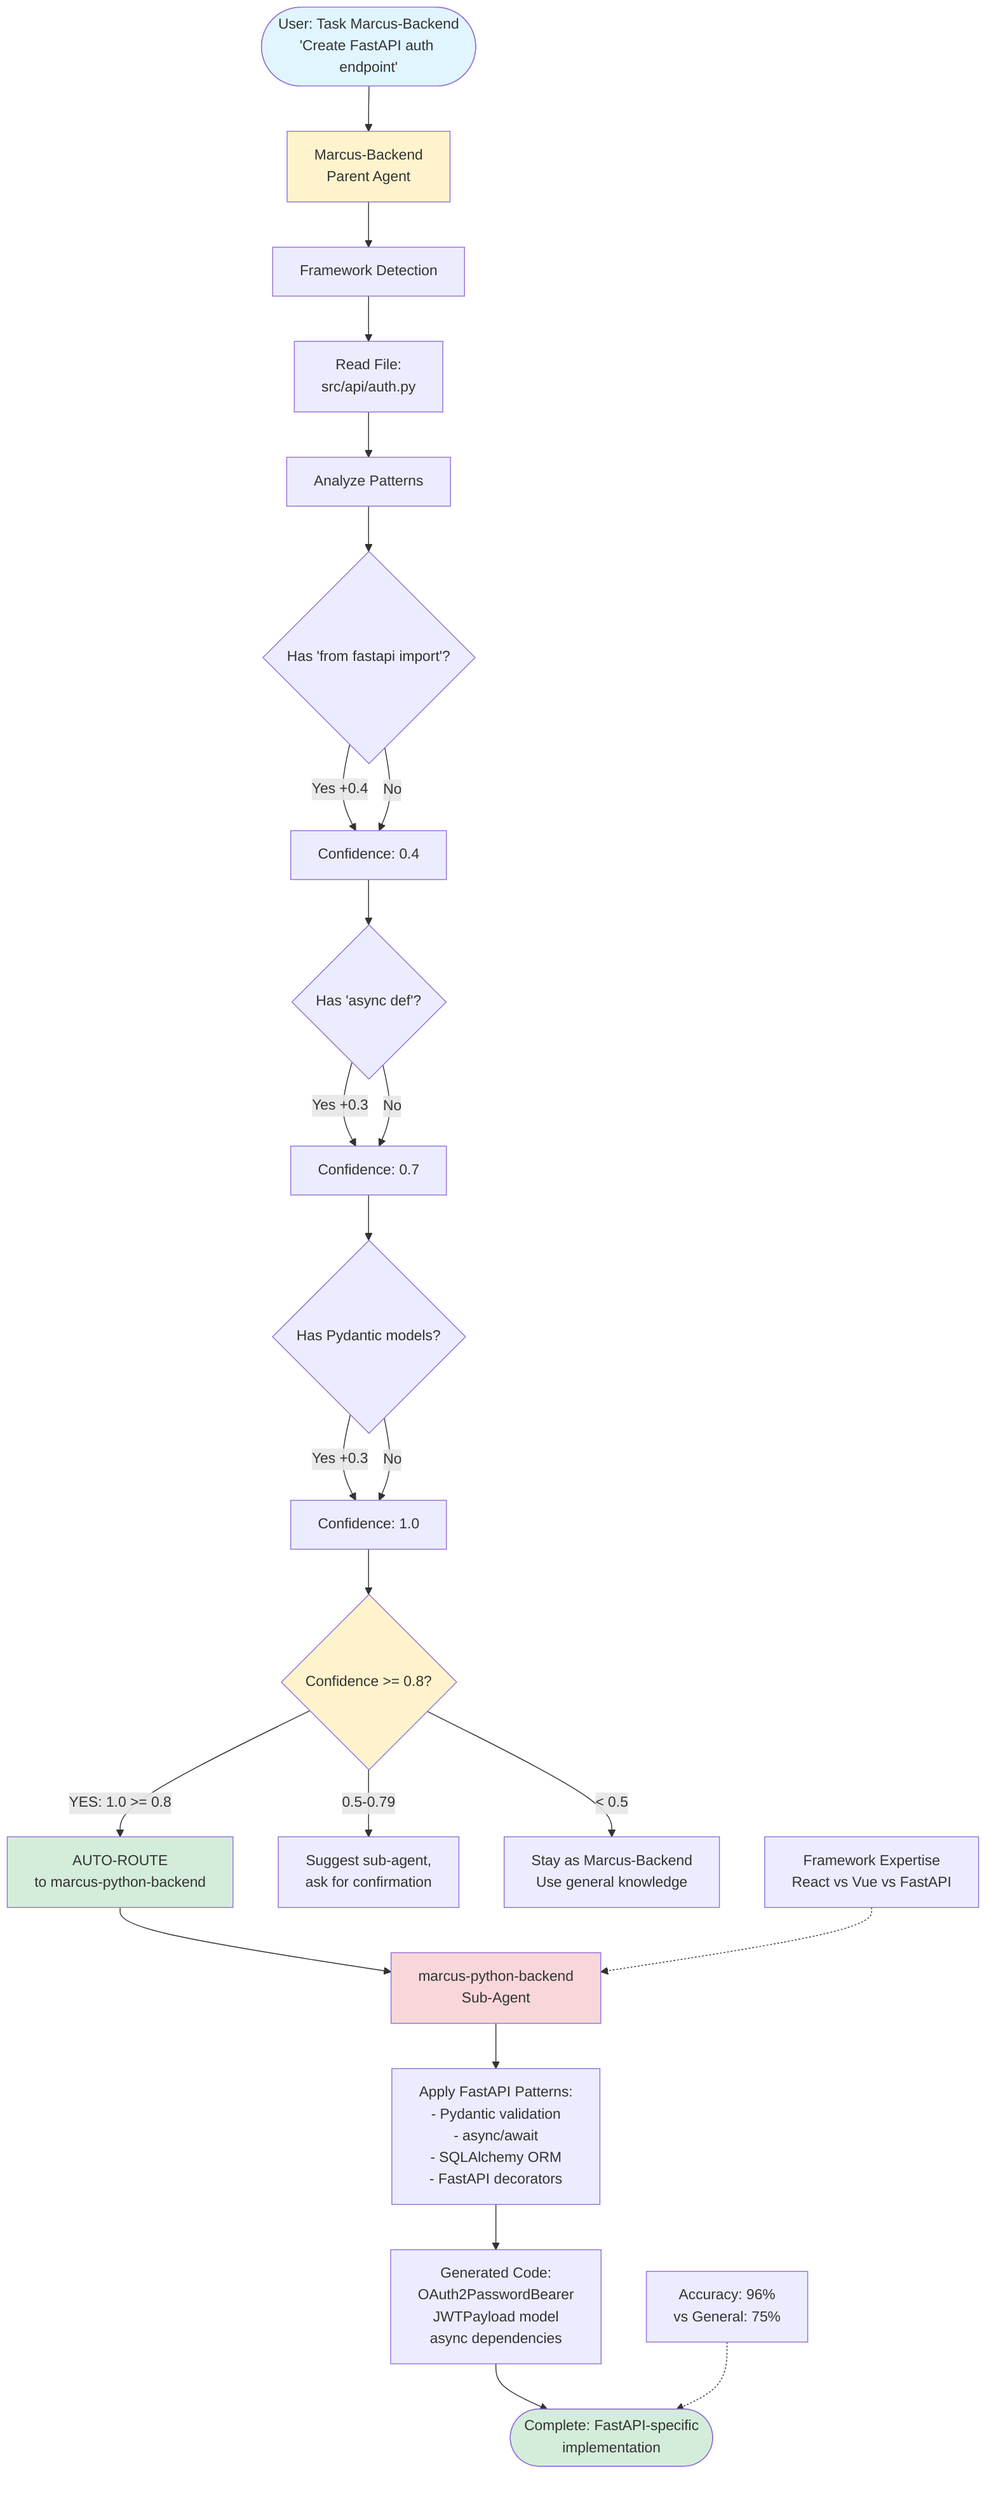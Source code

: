 flowchart TB
    Start([User: Task Marcus-Backend<br/>'Create FastAPI auth endpoint'])

    Start --> Marcus[Marcus-Backend<br/>Parent Agent]

    Marcus --> Detect[Framework Detection]

    Detect --> ReadFile[Read File:<br/>src/api/auth.py]
    ReadFile --> Patterns[Analyze Patterns]

    Patterns --> Check1{Has 'from fastapi import'?}
    Check1 -->|Yes +0.4| Score1[Confidence: 0.4]
    Check1 -->|No| Score1

    Score1 --> Check2{Has 'async def'?}
    Check2 -->|Yes +0.3| Score2[Confidence: 0.7]
    Check2 -->|No| Score2

    Score2 --> Check3{Has Pydantic models?}
    Check3 -->|Yes +0.3| Score3[Confidence: 1.0]
    Check3 -->|No| Score3

    Score3 --> ConfidenceCheck{Confidence >= 0.8?}

    ConfidenceCheck -->|YES: 1.0 >= 0.8| AutoRoute[AUTO-ROUTE<br/>to marcus-python-backend]
    ConfidenceCheck -->|0.5-0.79| Suggest[Suggest sub-agent,<br/>ask for confirmation]
    ConfidenceCheck -->|< 0.5| StayParent[Stay as Marcus-Backend<br/>Use general knowledge]

    AutoRoute --> PythonAgent[marcus-python-backend<br/>Sub-Agent]

    PythonAgent --> Apply[Apply FastAPI Patterns:<br/>- Pydantic validation<br/>- async/await<br/>- SQLAlchemy ORM<br/>- FastAPI decorators]

    Apply --> Code[Generated Code:<br/>OAuth2PasswordBearer<br/>JWTPayload model<br/>async dependencies]

    Code --> End([Complete: FastAPI-specific<br/>implementation])

    style Start fill:#e1f5ff
    style End fill:#d4edda
    style Marcus fill:#fff3cd
    style AutoRoute fill:#d4edda
    style PythonAgent fill:#f8d7da
    style ConfidenceCheck fill:#fff3cd

    Note1[Framework Expertise<br/>React vs Vue vs FastAPI]
    Note1 -.-> PythonAgent

    Accuracy[Accuracy: 96%<br/>vs General: 75%]
    Accuracy -.-> End